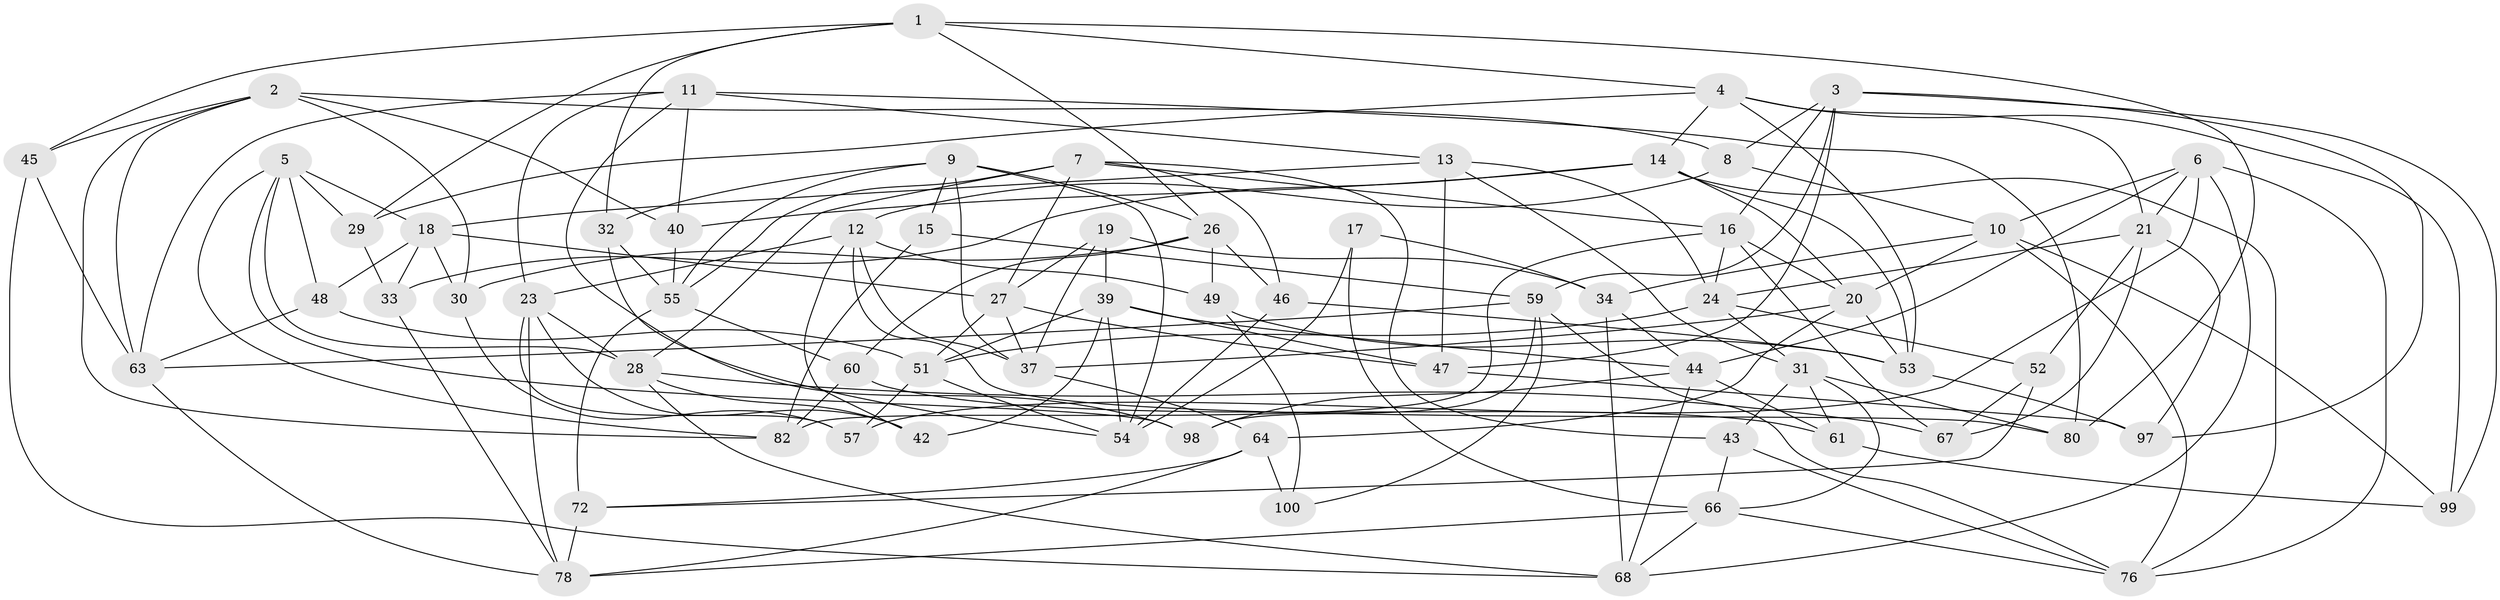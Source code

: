 // Generated by graph-tools (version 1.1) at 2025/24/03/03/25 07:24:30]
// undirected, 66 vertices, 168 edges
graph export_dot {
graph [start="1"]
  node [color=gray90,style=filled];
  1 [super="+38"];
  2 [super="+85"];
  3 [super="+77"];
  4 [super="+81"];
  5 [super="+62"];
  6 [super="+91"];
  7 [super="+88"];
  8;
  9 [super="+25"];
  10 [super="+84"];
  11 [super="+92"];
  12 [super="+35"];
  13 [super="+90"];
  14 [super="+22"];
  15;
  16 [super="+105"];
  17;
  18 [super="+50"];
  19;
  20 [super="+71"];
  21 [super="+83"];
  23 [super="+41"];
  24 [super="+65"];
  26 [super="+86"];
  27 [super="+74"];
  28 [super="+94"];
  29;
  30;
  31 [super="+36"];
  32;
  33;
  34 [super="+56"];
  37 [super="+73"];
  39 [super="+69"];
  40;
  42;
  43;
  44 [super="+58"];
  45;
  46;
  47 [super="+95"];
  48;
  49;
  51 [super="+96"];
  52;
  53 [super="+89"];
  54 [super="+103"];
  55 [super="+104"];
  57;
  59 [super="+101"];
  60;
  61;
  63 [super="+75"];
  64 [super="+70"];
  66 [super="+79"];
  67;
  68 [super="+87"];
  72;
  76 [super="+102"];
  78 [super="+106"];
  80;
  82 [super="+93"];
  97;
  98;
  99;
  100;
  1 -- 29;
  1 -- 26;
  1 -- 80;
  1 -- 32;
  1 -- 4;
  1 -- 45;
  2 -- 8;
  2 -- 63;
  2 -- 40;
  2 -- 45;
  2 -- 30;
  2 -- 82;
  3 -- 8;
  3 -- 97;
  3 -- 59;
  3 -- 16;
  3 -- 99;
  3 -- 47;
  4 -- 99;
  4 -- 21;
  4 -- 29;
  4 -- 14;
  4 -- 53;
  5 -- 28;
  5 -- 48;
  5 -- 29;
  5 -- 18;
  5 -- 82;
  5 -- 98;
  6 -- 76;
  6 -- 21;
  6 -- 57;
  6 -- 68;
  6 -- 44;
  6 -- 10;
  7 -- 46;
  7 -- 28;
  7 -- 16;
  7 -- 43;
  7 -- 27;
  7 -- 55;
  8 -- 12;
  8 -- 10;
  9 -- 15;
  9 -- 32;
  9 -- 26;
  9 -- 37;
  9 -- 54;
  9 -- 55;
  10 -- 99;
  10 -- 20;
  10 -- 34;
  10 -- 76;
  11 -- 80;
  11 -- 40;
  11 -- 98;
  11 -- 23;
  11 -- 13;
  11 -- 63;
  12 -- 49;
  12 -- 80;
  12 -- 42;
  12 -- 37;
  12 -- 23;
  13 -- 47 [weight=2];
  13 -- 18;
  13 -- 24;
  13 -- 31;
  14 -- 20;
  14 -- 40;
  14 -- 33;
  14 -- 53;
  14 -- 76;
  15 -- 59;
  15 -- 82 [weight=2];
  16 -- 20;
  16 -- 67;
  16 -- 24;
  16 -- 82;
  17 -- 34 [weight=2];
  17 -- 66;
  17 -- 54;
  18 -- 48;
  18 -- 33;
  18 -- 30;
  18 -- 27;
  19 -- 37;
  19 -- 39;
  19 -- 34;
  19 -- 27;
  20 -- 37;
  20 -- 53;
  20 -- 64;
  21 -- 97;
  21 -- 52;
  21 -- 67;
  21 -- 24;
  23 -- 57;
  23 -- 78;
  23 -- 42;
  23 -- 28;
  24 -- 52;
  24 -- 51;
  24 -- 31;
  26 -- 30;
  26 -- 49;
  26 -- 60;
  26 -- 46;
  27 -- 37;
  27 -- 47;
  27 -- 51;
  28 -- 67;
  28 -- 42;
  28 -- 68;
  29 -- 33;
  30 -- 57;
  31 -- 61;
  31 -- 43;
  31 -- 80;
  31 -- 66;
  32 -- 54;
  32 -- 55;
  33 -- 78;
  34 -- 68;
  34 -- 44;
  37 -- 64;
  39 -- 44;
  39 -- 42;
  39 -- 54;
  39 -- 47;
  39 -- 51;
  40 -- 55;
  43 -- 66;
  43 -- 76;
  44 -- 98;
  44 -- 61;
  44 -- 68;
  45 -- 63;
  45 -- 68;
  46 -- 53;
  46 -- 54;
  47 -- 97;
  48 -- 51;
  48 -- 63;
  49 -- 100;
  49 -- 53;
  51 -- 54;
  51 -- 57;
  52 -- 72;
  52 -- 67;
  53 -- 97;
  55 -- 72;
  55 -- 60;
  59 -- 100;
  59 -- 98;
  59 -- 76;
  59 -- 63;
  60 -- 82;
  60 -- 61;
  61 -- 99;
  63 -- 78;
  64 -- 100 [weight=2];
  64 -- 78;
  64 -- 72;
  66 -- 68;
  66 -- 78;
  66 -- 76;
  72 -- 78;
}
